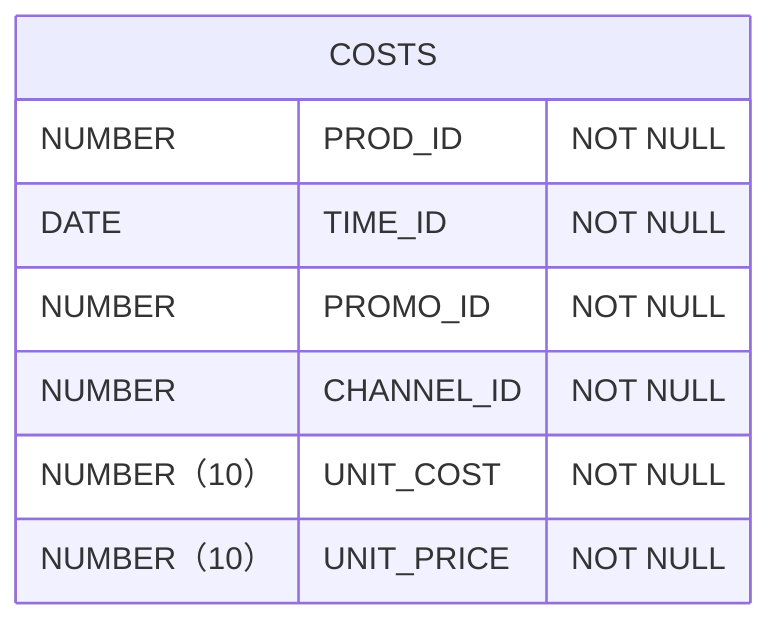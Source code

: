 erDiagram
    COSTS {
        NUMBER PROD_ID "NOT NULL"
        DATE TIME_ID "NOT NULL"
        NUMBER PROMO_ID "NOT NULL"
        NUMBER CHANNEL_ID "NOT NULL"
        NUMBER（10） UNIT_COST "NOT NULL"
        NUMBER（10） UNIT_PRICE "NOT NULL"
    }